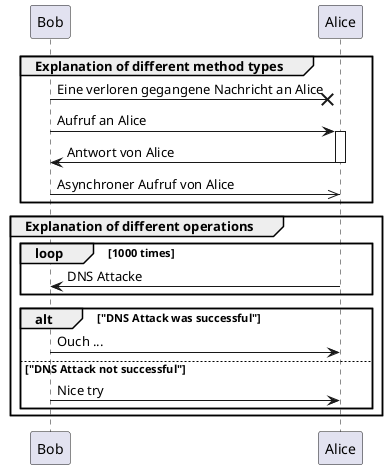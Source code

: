 @startuml Sample Sequence Diagram 
group Explanation of different method types
    Bob ->x Alice: Eine verloren gegangene Nachricht an Alice
    Bob -> Alice: Aufruf an Alice 
    activate Alice
    Alice -> Bob: Antwort von Alice 
    deactivate 
    Bob ->> Alice: Asynchroner Aufruf von Alice
end 

group Explanation of different operations
    loop 1000 times
        Alice -> Bob: DNS Attacke
    end

    alt "DNS Attack was successful"
    Bob -> Alice: Ouch ... 
    else "DNS Attack not successful"
    Bob -> Alice: Nice try 
    end 
end

@enduml 
